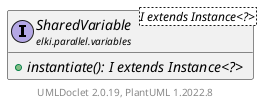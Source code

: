 @startuml
    remove .*\.(Instance|Par|Parameterizer|Factory)$
    set namespaceSeparator none
    hide empty fields
    hide empty methods

    interface "<size:14>SharedVariable.Instance\n<size:10>elki.parallel.variables" as elki.parallel.variables.SharedVariable.Instance<T> [[SharedVariable.Instance.html]] {
        {abstract} +get(): T
        {abstract} +set(T): void
    }

    interface "<size:14>SharedVariable\n<size:10>elki.parallel.variables" as elki.parallel.variables.SharedVariable<I extends Instance<?>> [[SharedVariable.html]] {
        {abstract} +instantiate(): I extends Instance<?>
    }

    elki.parallel.variables.SharedVariable +-- elki.parallel.variables.SharedVariable.Instance

    center footer UMLDoclet 2.0.19, PlantUML 1.2022.8
@enduml
